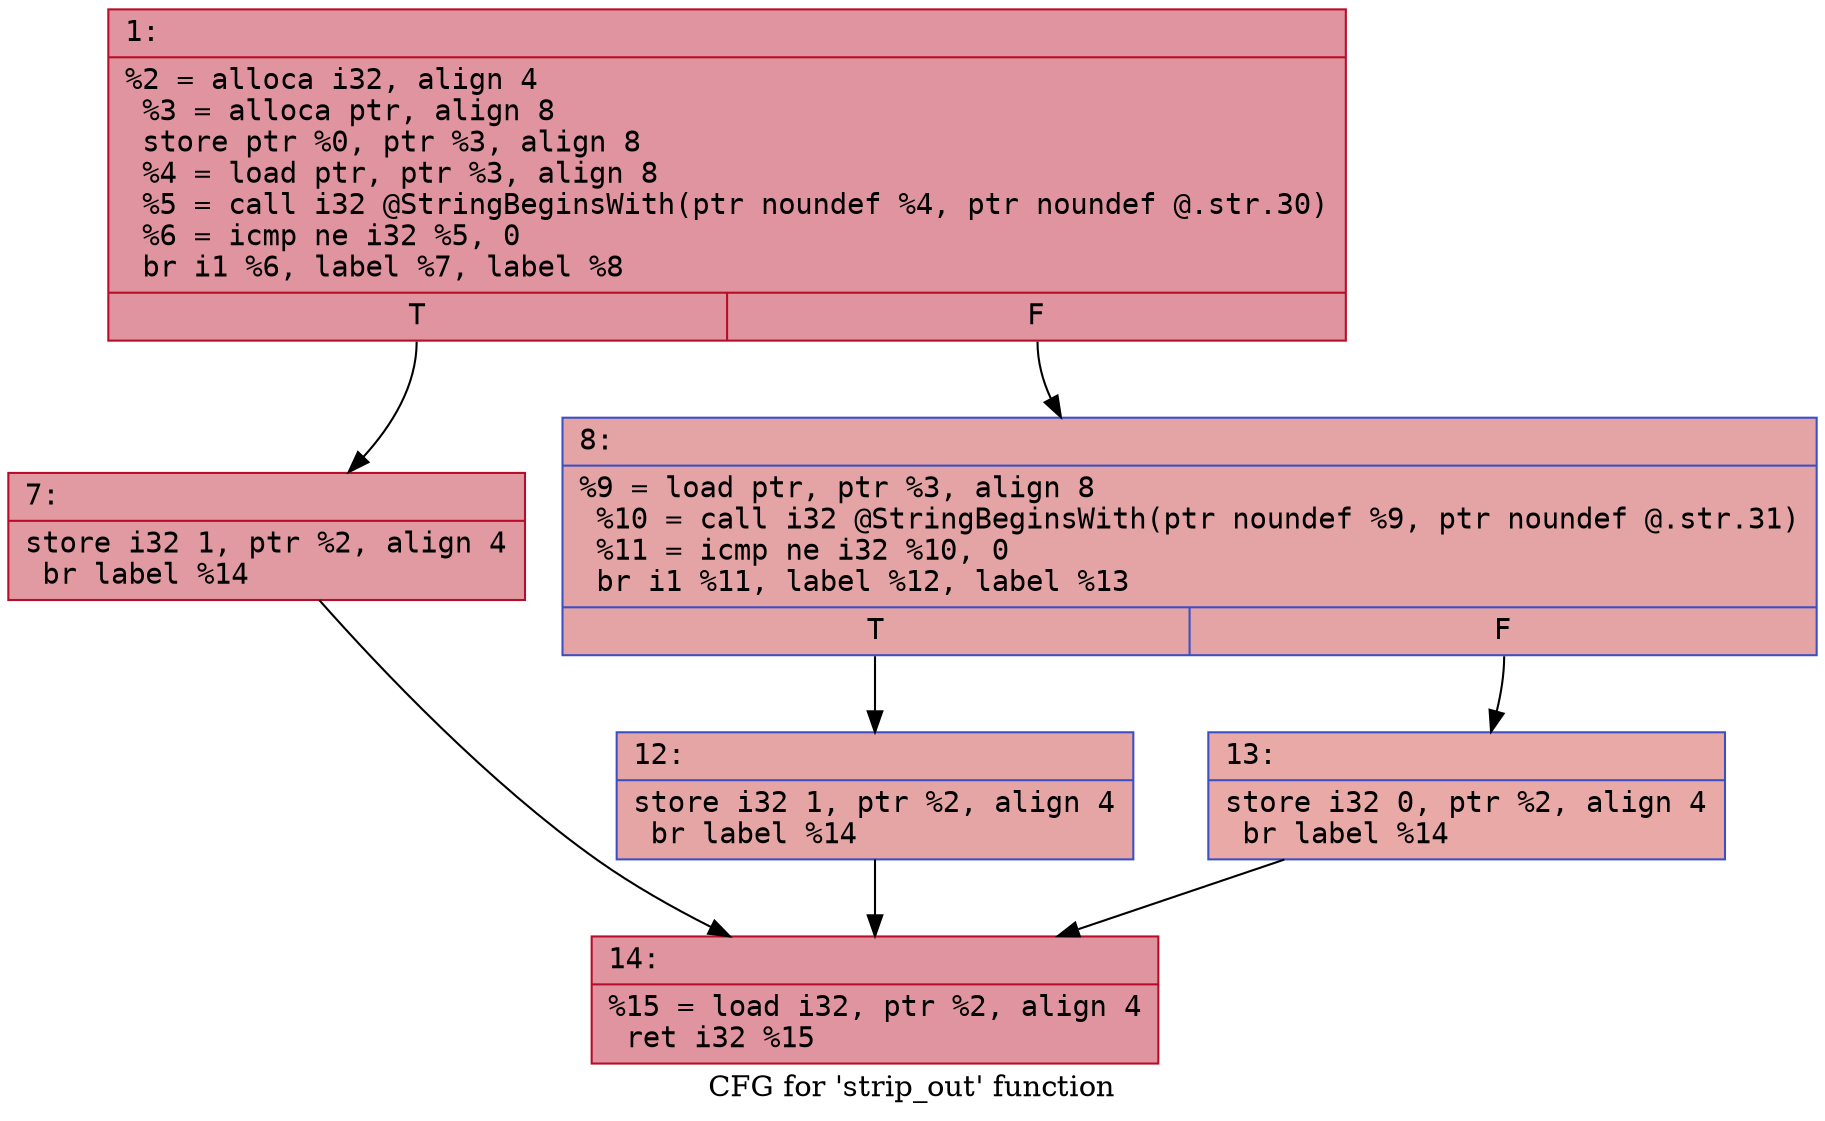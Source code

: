 digraph "CFG for 'strip_out' function" {
	label="CFG for 'strip_out' function";

	Node0x600002195680 [shape=record,color="#b70d28ff", style=filled, fillcolor="#b70d2870" fontname="Courier",label="{1:\l|  %2 = alloca i32, align 4\l  %3 = alloca ptr, align 8\l  store ptr %0, ptr %3, align 8\l  %4 = load ptr, ptr %3, align 8\l  %5 = call i32 @StringBeginsWith(ptr noundef %4, ptr noundef @.str.30)\l  %6 = icmp ne i32 %5, 0\l  br i1 %6, label %7, label %8\l|{<s0>T|<s1>F}}"];
	Node0x600002195680:s0 -> Node0x6000021956d0[tooltip="1 -> 7\nProbability 62.50%" ];
	Node0x600002195680:s1 -> Node0x600002195720[tooltip="1 -> 8\nProbability 37.50%" ];
	Node0x6000021956d0 [shape=record,color="#b70d28ff", style=filled, fillcolor="#bb1b2c70" fontname="Courier",label="{7:\l|  store i32 1, ptr %2, align 4\l  br label %14\l}"];
	Node0x6000021956d0 -> Node0x600002195810[tooltip="7 -> 14\nProbability 100.00%" ];
	Node0x600002195720 [shape=record,color="#3d50c3ff", style=filled, fillcolor="#c32e3170" fontname="Courier",label="{8:\l|  %9 = load ptr, ptr %3, align 8\l  %10 = call i32 @StringBeginsWith(ptr noundef %9, ptr noundef @.str.31)\l  %11 = icmp ne i32 %10, 0\l  br i1 %11, label %12, label %13\l|{<s0>T|<s1>F}}"];
	Node0x600002195720:s0 -> Node0x600002195770[tooltip="8 -> 12\nProbability 62.50%" ];
	Node0x600002195720:s1 -> Node0x6000021957c0[tooltip="8 -> 13\nProbability 37.50%" ];
	Node0x600002195770 [shape=record,color="#3d50c3ff", style=filled, fillcolor="#c5333470" fontname="Courier",label="{12:\l|  store i32 1, ptr %2, align 4\l  br label %14\l}"];
	Node0x600002195770 -> Node0x600002195810[tooltip="12 -> 14\nProbability 100.00%" ];
	Node0x6000021957c0 [shape=record,color="#3d50c3ff", style=filled, fillcolor="#ca3b3770" fontname="Courier",label="{13:\l|  store i32 0, ptr %2, align 4\l  br label %14\l}"];
	Node0x6000021957c0 -> Node0x600002195810[tooltip="13 -> 14\nProbability 100.00%" ];
	Node0x600002195810 [shape=record,color="#b70d28ff", style=filled, fillcolor="#b70d2870" fontname="Courier",label="{14:\l|  %15 = load i32, ptr %2, align 4\l  ret i32 %15\l}"];
}
